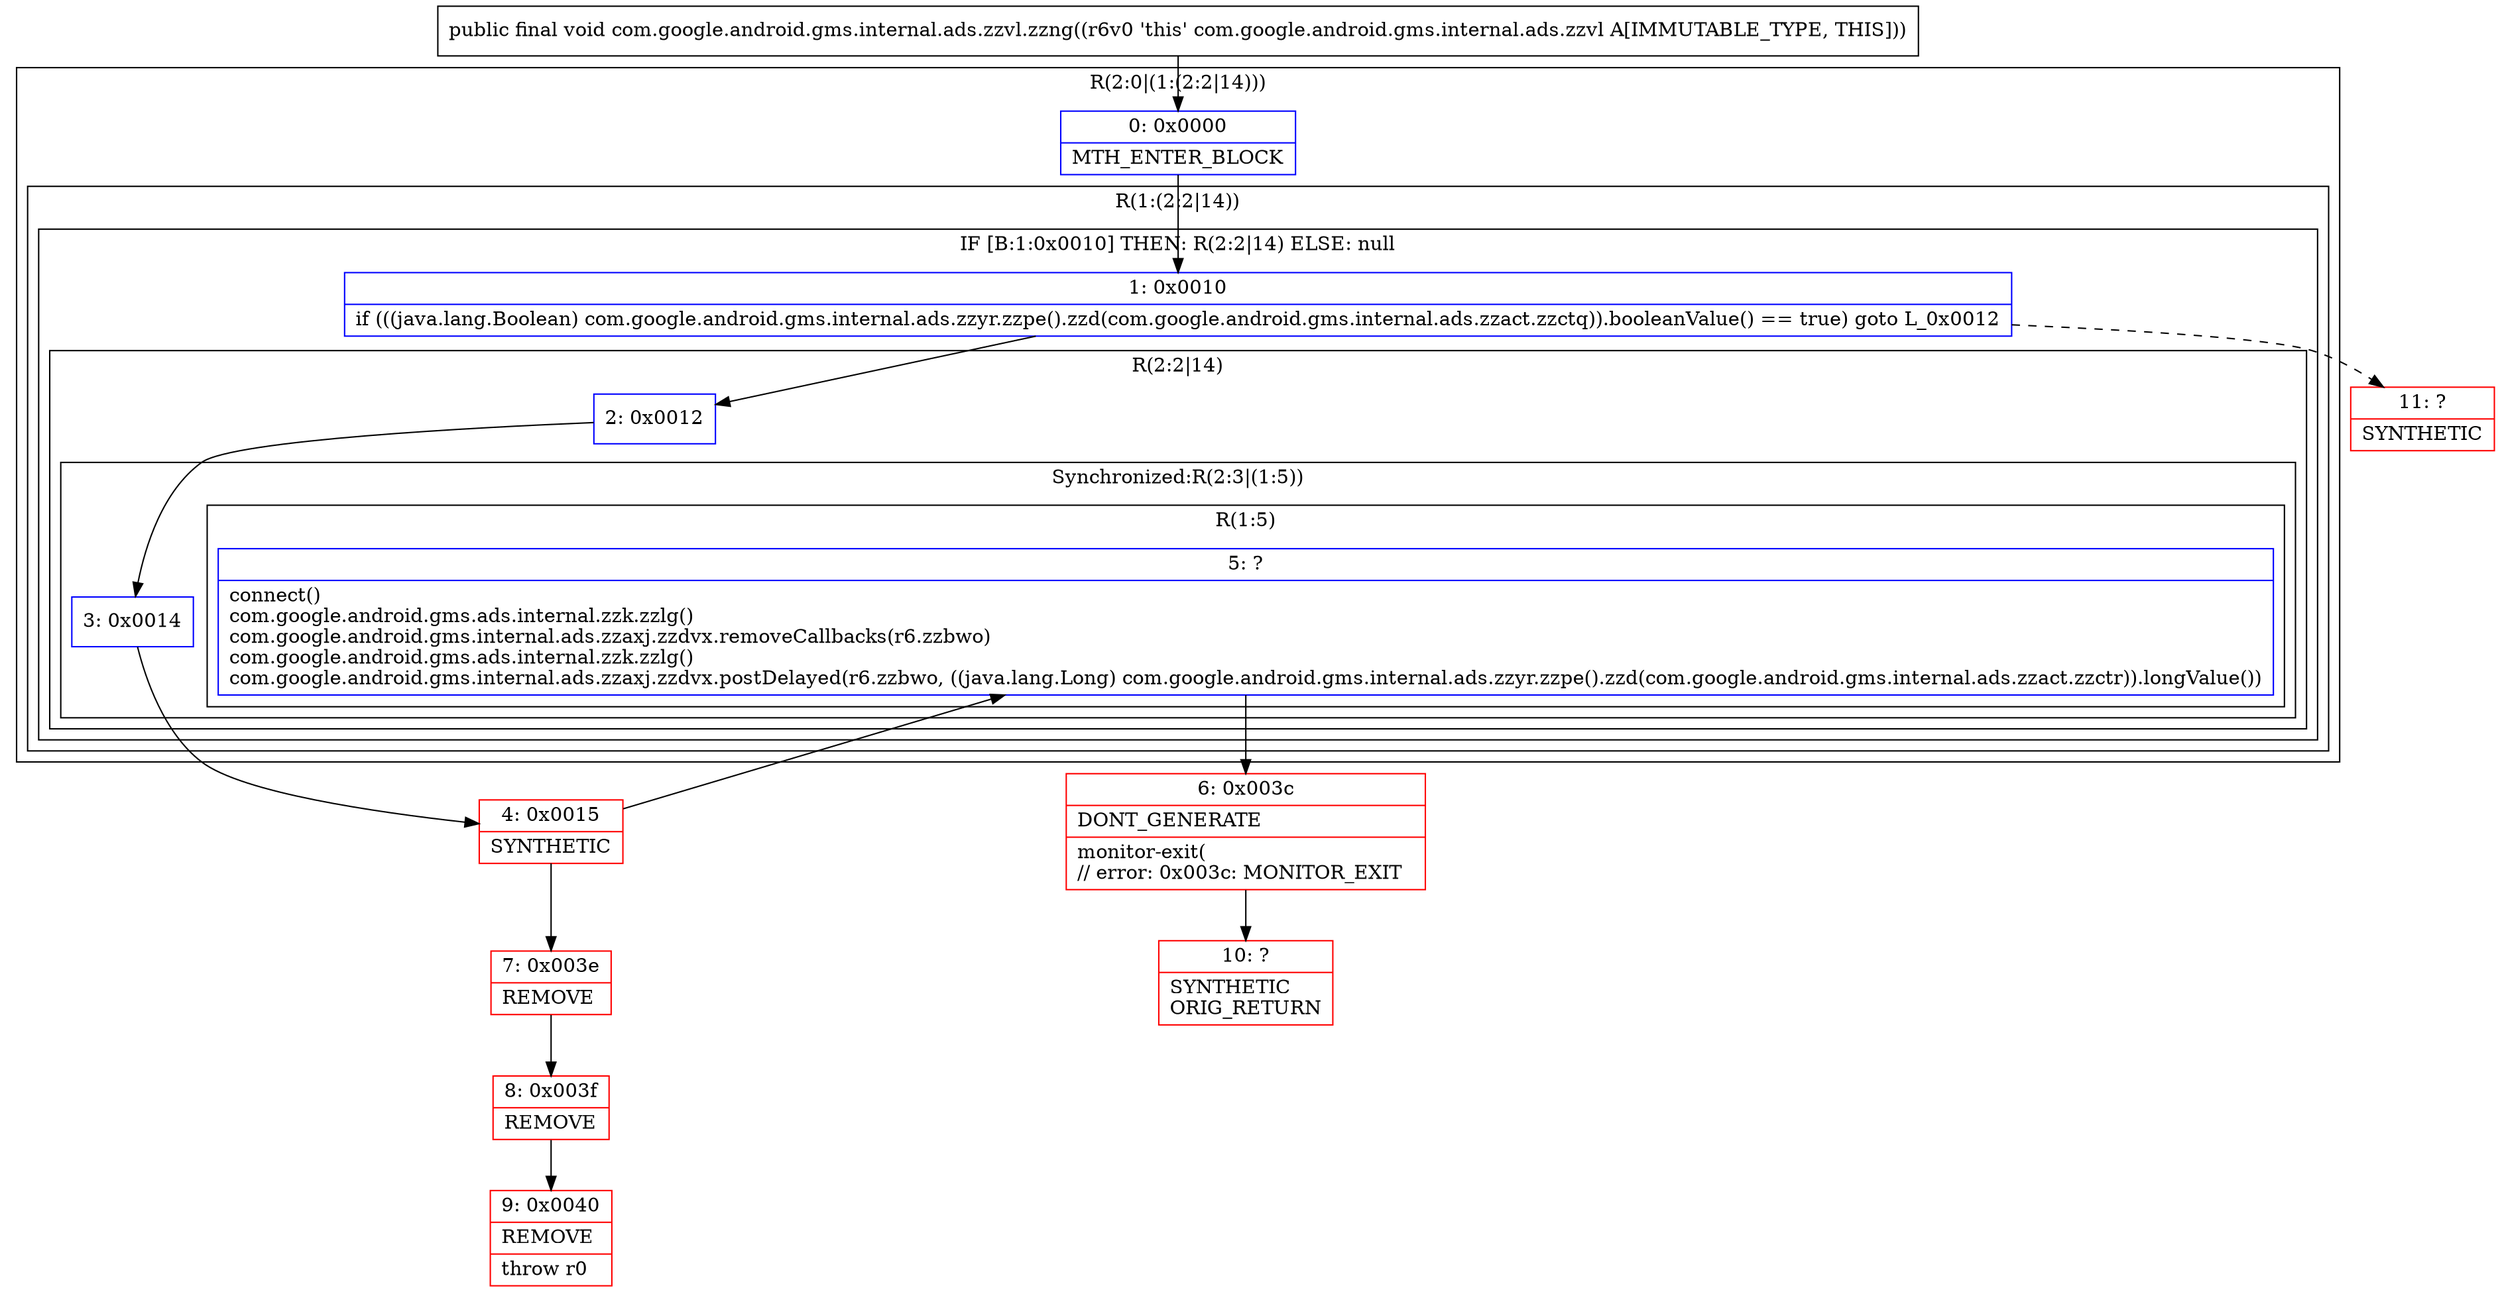 digraph "CFG forcom.google.android.gms.internal.ads.zzvl.zzng()V" {
subgraph cluster_Region_588846779 {
label = "R(2:0|(1:(2:2|14)))";
node [shape=record,color=blue];
Node_0 [shape=record,label="{0\:\ 0x0000|MTH_ENTER_BLOCK\l}"];
subgraph cluster_Region_240476959 {
label = "R(1:(2:2|14))";
node [shape=record,color=blue];
subgraph cluster_IfRegion_1131644668 {
label = "IF [B:1:0x0010] THEN: R(2:2|14) ELSE: null";
node [shape=record,color=blue];
Node_1 [shape=record,label="{1\:\ 0x0010|if (((java.lang.Boolean) com.google.android.gms.internal.ads.zzyr.zzpe().zzd(com.google.android.gms.internal.ads.zzact.zzctq)).booleanValue() == true) goto L_0x0012\l}"];
subgraph cluster_Region_243154303 {
label = "R(2:2|14)";
node [shape=record,color=blue];
Node_2 [shape=record,label="{2\:\ 0x0012}"];
subgraph cluster_SynchronizedRegion_1698258629 {
label = "Synchronized:R(2:3|(1:5))";
node [shape=record,color=blue];
Node_3 [shape=record,label="{3\:\ 0x0014}"];
subgraph cluster_Region_1087476966 {
label = "R(1:5)";
node [shape=record,color=blue];
Node_5 [shape=record,label="{5\:\ ?|connect()\lcom.google.android.gms.ads.internal.zzk.zzlg()\lcom.google.android.gms.internal.ads.zzaxj.zzdvx.removeCallbacks(r6.zzbwo)\lcom.google.android.gms.ads.internal.zzk.zzlg()\lcom.google.android.gms.internal.ads.zzaxj.zzdvx.postDelayed(r6.zzbwo, ((java.lang.Long) com.google.android.gms.internal.ads.zzyr.zzpe().zzd(com.google.android.gms.internal.ads.zzact.zzctr)).longValue())\l}"];
}
}
}
}
}
}
Node_4 [shape=record,color=red,label="{4\:\ 0x0015|SYNTHETIC\l}"];
Node_6 [shape=record,color=red,label="{6\:\ 0x003c|DONT_GENERATE\l|monitor\-exit(\l\/\/ error: 0x003c: MONITOR_EXIT  \l}"];
Node_7 [shape=record,color=red,label="{7\:\ 0x003e|REMOVE\l}"];
Node_8 [shape=record,color=red,label="{8\:\ 0x003f|REMOVE\l}"];
Node_9 [shape=record,color=red,label="{9\:\ 0x0040|REMOVE\l|throw r0\l}"];
Node_10 [shape=record,color=red,label="{10\:\ ?|SYNTHETIC\lORIG_RETURN\l}"];
Node_11 [shape=record,color=red,label="{11\:\ ?|SYNTHETIC\l}"];
MethodNode[shape=record,label="{public final void com.google.android.gms.internal.ads.zzvl.zzng((r6v0 'this' com.google.android.gms.internal.ads.zzvl A[IMMUTABLE_TYPE, THIS])) }"];
MethodNode -> Node_0;
Node_0 -> Node_1;
Node_1 -> Node_2;
Node_1 -> Node_11[style=dashed];
Node_2 -> Node_3;
Node_3 -> Node_4;
Node_5 -> Node_6;
Node_4 -> Node_5;
Node_4 -> Node_7;
Node_6 -> Node_10;
Node_7 -> Node_8;
Node_8 -> Node_9;
}

